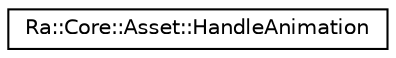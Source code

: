 digraph "Graphical Class Hierarchy"
{
 // INTERACTIVE_SVG=YES
 // LATEX_PDF_SIZE
  edge [fontname="Helvetica",fontsize="10",labelfontname="Helvetica",labelfontsize="10"];
  node [fontname="Helvetica",fontsize="10",shape=record];
  rankdir="LR";
  Node0 [label="Ra::Core::Asset::HandleAnimation",height=0.2,width=0.4,color="black", fillcolor="white", style="filled",URL="$structRa_1_1Core_1_1Asset_1_1HandleAnimation.html",tooltip=" "];
}
